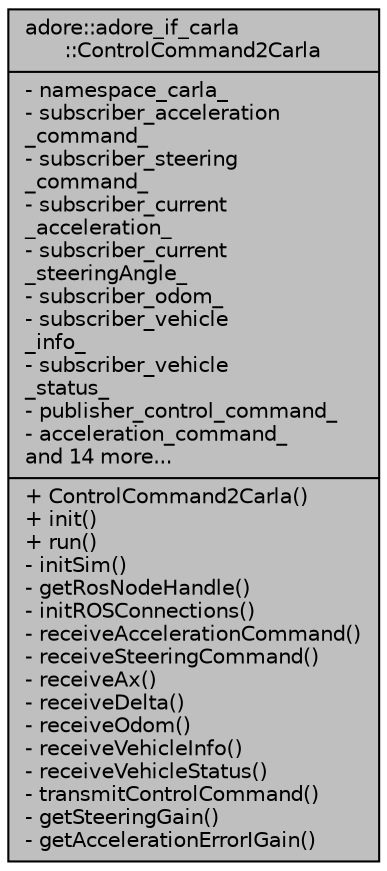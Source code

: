 digraph "adore::adore_if_carla::ControlCommand2Carla"
{
 // LATEX_PDF_SIZE
  edge [fontname="Helvetica",fontsize="10",labelfontname="Helvetica",labelfontsize="10"];
  node [fontname="Helvetica",fontsize="10",shape=record];
  Node1 [label="{adore::adore_if_carla\l::ControlCommand2Carla\n|- namespace_carla_\l- subscriber_acceleration\l_command_\l- subscriber_steering\l_command_\l- subscriber_current\l_acceleration_\l- subscriber_current\l_steeringAngle_\l- subscriber_odom_\l- subscriber_vehicle\l_info_\l- subscriber_vehicle\l_status_\l- publisher_control_command_\l- acceleration_command_\land 14 more...\l|+ ControlCommand2Carla()\l+ init()\l+ run()\l- initSim()\l- getRosNodeHandle()\l- initROSConnections()\l- receiveAccelerationCommand()\l- receiveSteeringCommand()\l- receiveAx()\l- receiveDelta()\l- receiveOdom()\l- receiveVehicleInfo()\l- receiveVehicleStatus()\l- transmitControlCommand()\l- getSteeringGain()\l- getAccelerationErrorIGain()\l}",height=0.2,width=0.4,color="black", fillcolor="grey75", style="filled", fontcolor="black",tooltip=" "];
}
